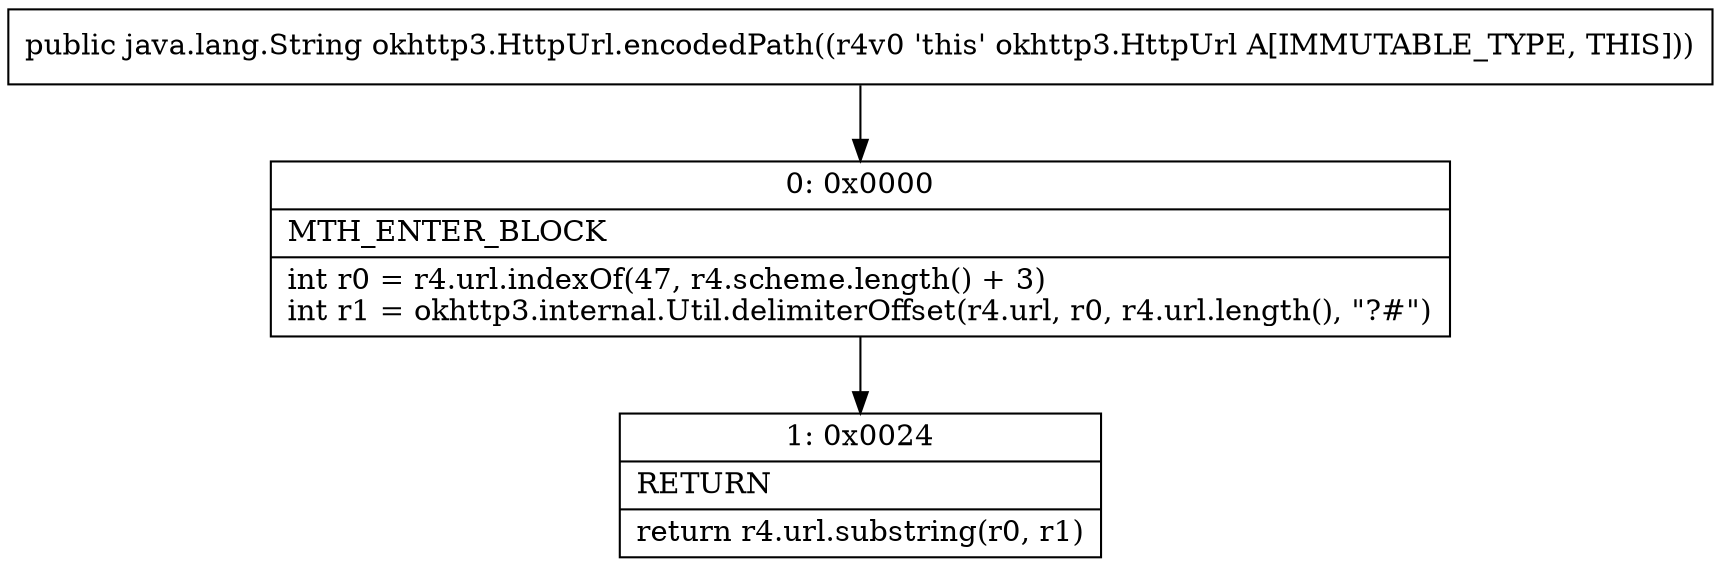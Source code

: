 digraph "CFG forokhttp3.HttpUrl.encodedPath()Ljava\/lang\/String;" {
Node_0 [shape=record,label="{0\:\ 0x0000|MTH_ENTER_BLOCK\l|int r0 = r4.url.indexOf(47, r4.scheme.length() + 3)\lint r1 = okhttp3.internal.Util.delimiterOffset(r4.url, r0, r4.url.length(), \"?#\")\l}"];
Node_1 [shape=record,label="{1\:\ 0x0024|RETURN\l|return r4.url.substring(r0, r1)\l}"];
MethodNode[shape=record,label="{public java.lang.String okhttp3.HttpUrl.encodedPath((r4v0 'this' okhttp3.HttpUrl A[IMMUTABLE_TYPE, THIS])) }"];
MethodNode -> Node_0;
Node_0 -> Node_1;
}

